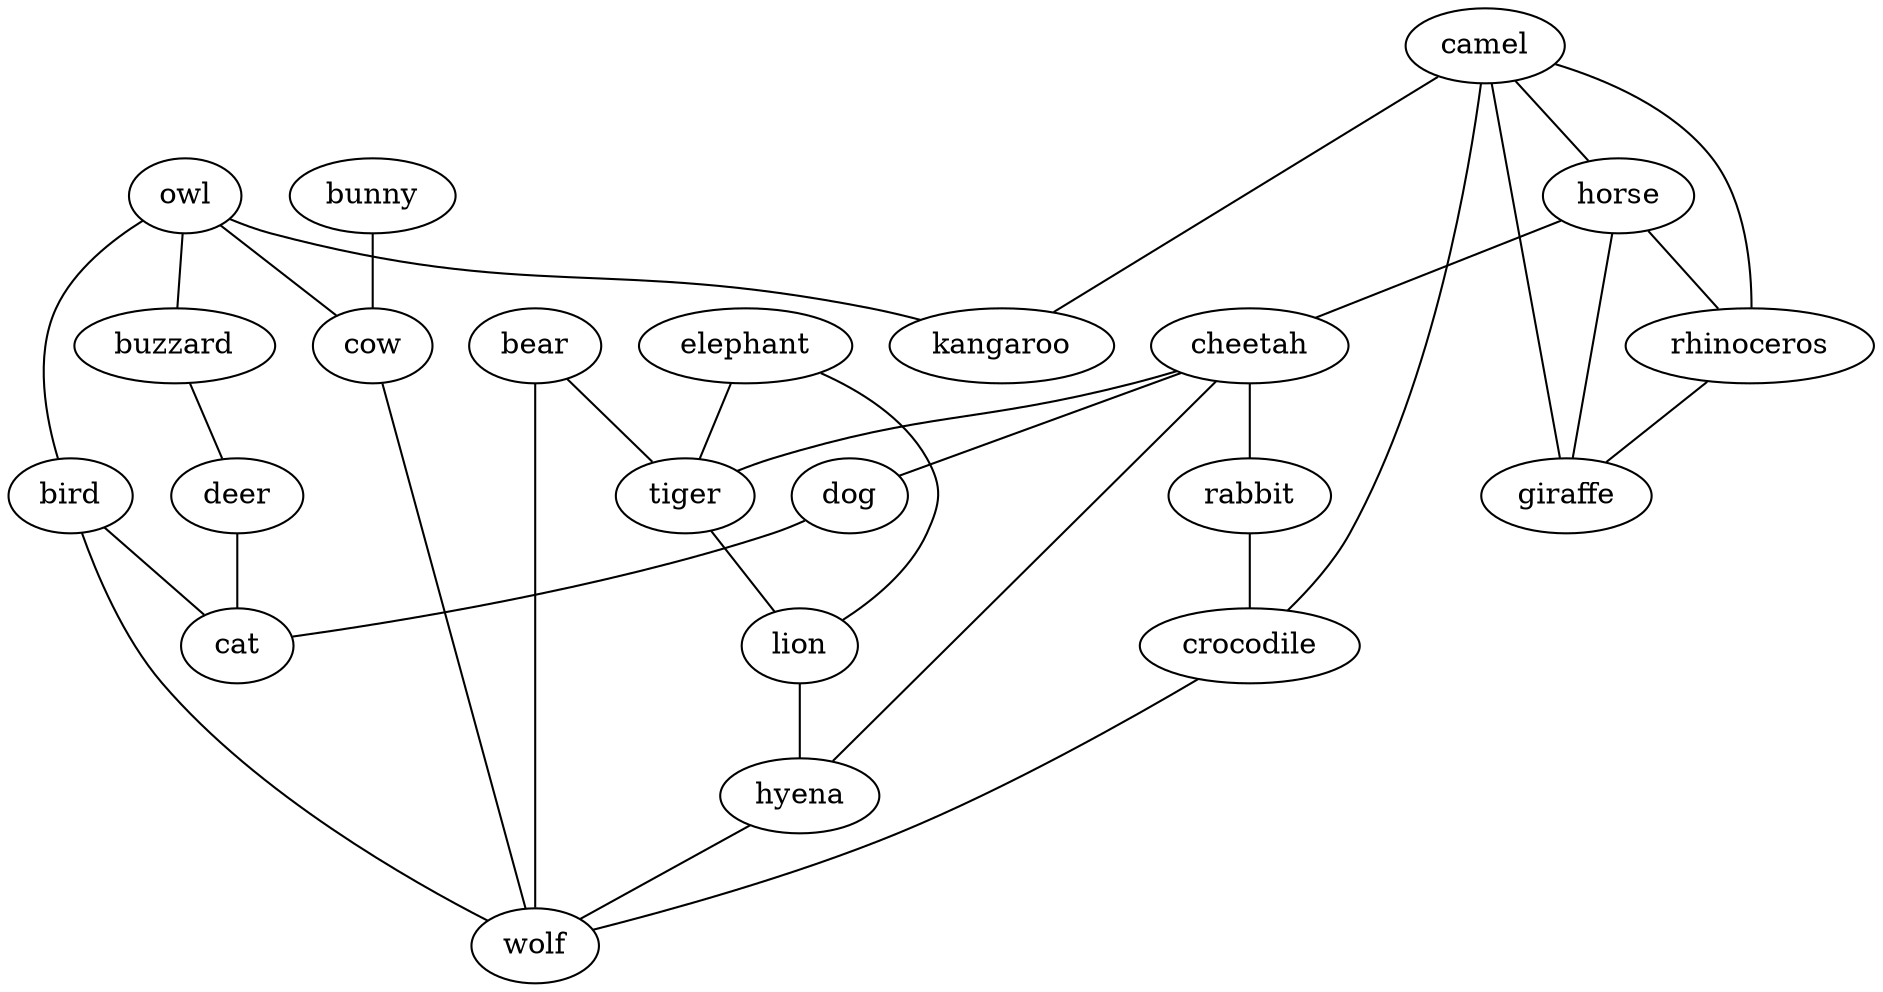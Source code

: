 strict graph G {
owl;
camel;
horse;
buzzard;
rhinoceros;
elephant;
cheetah;
bird;
deer;
kangaroo;
bear;
tiger;
giraffe;
rabbit;
bunny;
cow;
crocodile;
dog;
lion;
cat;
hyena;
wolf;
owl -- cow  [weight=1];
owl -- kangaroo  [weight=1];
owl -- buzzard  [weight=1];
owl -- bird  [weight=1];
camel -- horse  [weight=1];
camel -- kangaroo  [weight=1];
camel -- rhinoceros  [weight=1];
camel -- crocodile  [weight=1];
camel -- giraffe  [weight=1];
horse -- rhinoceros  [weight=1];
horse -- cheetah  [weight=1];
horse -- giraffe  [weight=1];
buzzard -- deer  [weight=1];
rhinoceros -- giraffe  [weight=1];
elephant -- tiger  [weight=1];
elephant -- lion  [weight=1];
cheetah -- tiger  [weight=1];
cheetah -- hyena  [weight=1];
cheetah -- dog  [weight=1];
cheetah -- rabbit  [weight=1];
bird -- wolf  [weight=1];
bird -- cat  [weight=1];
deer -- cat  [weight=1];
bear -- tiger  [weight=1];
bear -- wolf  [weight=1];
tiger -- lion  [weight=1];
rabbit -- crocodile  [weight=1];
bunny -- cow  [weight=1];
cow -- wolf  [weight=1];
crocodile -- wolf  [weight=1];
dog -- cat  [weight=1];
lion -- hyena  [weight=1];
hyena -- wolf  [weight=1];
}
